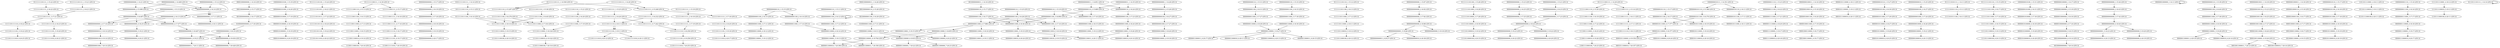 digraph G {
    "01111111101111_1-15:22-LEN:14" -> "11111111011111_2-16:22-LEN:14";
    "00000000000000_1-15:12-LEN:14" -> "00000000000000_2-16:14-LEN:14";
    "00000000101000_2-16:20-LEN:14" -> "00000001010000_3-17:19-LEN:14";
    "11111111011011_2-16:21-LEN:14" -> "11111110110111_3-17:22-LEN:14";
    "00000010100000_4-18:19-LEN:14" -> "00000101000001_5-19:19-LEN:14";
    "10000000010100_1-15:19-LEN:14" -> "00000000101000_2-16:20-LEN:14";
    "10000000000000_5-18:19-LEN:14" -> "00000000000000_6-19:454-LEN:14";
    "10000000000000_5-18:19-LEN:14" -> "00000000000001_6-19:21-LEN:14";
    "11111110011100_3-16:13-LEN:14" -> "11111100111000_4-17:13-LEN:14";
    "00000000000000_3-17:18-LEN:14" -> "00000000000000_4-18:18-LEN:14";
    "11111101111110_4-18:22-LEN:14" -> "11111011111101_5-19:22-LEN:14";
    "01111110111100_3-16:14-LEN:14" -> "11111101111001_4-18:14-LEN:14";
    "01111110111100_3-16:14-LEN:14" -> "11111101111000_4-17:316-LEN:14";
    "00000000110001_5-19:26-LEN:14" -> "00000001100011_6-20:11-LEN:14";
    "00000000110001_5-19:26-LEN:14" -> "00000001100010_6-20:14-LEN:14";
    "00000000000010_5-18:14-LEN:14" -> "00000000000100_6-19:14-LEN:14";
    "00000000000010_2-15:28-LEN:14" -> "00000000000100_3-16:27-LEN:14";
    "11111111011111_2-16:22-LEN:14" -> "11111110111111_3-17:21-LEN:14";
    "00000000110000_4-18:30-LEN:14" -> "00000001100001_5-19:27-LEN:14";
    "11111111011100_2-16:13-LEN:14" -> "11111110111000_3-17:12-LEN:14";
    "00000000001100_2-16:28-LEN:14" -> "00000000011000_4-17:886-LEN:14";
    "00000000001100_2-16:28-LEN:14" -> "00000000011000_4-18:36-LEN:14";
    "00000000001100_2-16:28-LEN:14" -> "00000000011001_4-17:16-LEN:14";
    "00000001100000_6-19:93-LEN:14" -> "00000011000001_7-20:22-LEN:14";
    "00000001100000_6-19:93-LEN:14" -> "00000011000000_7-20:23-LEN:14";
    "00000000000000_1-15:87-LEN:14" -> "00000000000000_2-16:92-LEN:14";
    "11110011100010_6-19:14-LEN:14" -> "11100111000100_7-20:16-LEN:14";
    "11111110110000_3-17:28-LEN:14" -> "11111101100001_4-18:30-LEN:14";
    "00000000001100_2-16:12-LEN:14" -> "00000000011000_3-17:12-LEN:14";
    "00000000000000_3-17:23-LEN:14" -> "00000000000000_4-18:24-LEN:14";
    "00000000000110_1-15:25-LEN:14" -> "00000000001100_2-16:28-LEN:14";
    "00000000000000_4-18:25-LEN:14" -> "00000000000000_5-19:21-LEN:14";
    "11111110011110_2-15:20-LEN:14" -> "11111100111100_3-16:19-LEN:14";
    "00100000000000_3-16:17-LEN:14" -> "01000000000000_4-17:18-LEN:14";
    "00000000000110_1-15:15-LEN:14" -> "00000000001100_2-16:15-LEN:14";
    "00000000101110_2-15:368-LEN:14" -> "00000001011100_3-16:374-LEN:14";
    "00000011110000_4-18:20-LEN:14" -> "00000111100001_5-19:17-LEN:14";
    "00000100011000_4-17:19-LEN:14" -> "00001000110000_5-18:17-LEN:14";
    "00000000000001_1-14:28-LEN:14" -> "00000000000010_2-15:28-LEN:14";
    "00000000000000_4-18:24-LEN:14" -> "00000000000000_5-19:23-LEN:14";
    "00001011100001_5-19:11-LEN:14" -> "00010111000010_6-20:11-LEN:14";
    "01111111101110_1-15:12-LEN:14" -> "11111111011100_2-16:13-LEN:14";
    "00000000101110_2-16:11-LEN:14" -> "00000001011100_3-17:11-LEN:14";
    "10000000010110_1-15:27-LEN:14" -> "00000000101100_2-16:30-LEN:14";
    "00001011100001_6-19:354-LEN:14" -> "00010111000010_7-20:357-LEN:14";
    "11110111100010_6-19:322-LEN:14" -> "11101111000100_7-20:314-LEN:14";
    "11111111011111_2-16:21-LEN:14" -> "11111110111111_3-17:21-LEN:14";
    "00000000000100_2-16:27-LEN:14" -> "00000000001000_3-17:24-LEN:14";
    "00000000001000_3-17:24-LEN:14" -> "00000000010000_4-18:26-LEN:14";
    "11111110111000_3-17:12-LEN:14" -> "11111101110001_4-18:11-LEN:14";
    "00000000000110_1-15:31-LEN:14" -> "00000000001100_2-16:31-LEN:14";
    "11110111111101_6-19:258-LEN:14" -> "11101111111010_7-20:253-LEN:14";
    "00000000011000_3-17:27-LEN:14" -> "00000000110000_4-18:28-LEN:14";
    "01111111011111_1-15:25-LEN:14" -> "11111110111111_2-16:26-LEN:14";
    "11111110111111_2-16:18-LEN:14" -> "11111101111111_3-17:19-LEN:14";
    "00000000001100_2-16:31-LEN:14" -> "00000000011000_3-17:27-LEN:14";
    "11111110111111_2-16:26-LEN:14" -> "11111101111110_4-18:11-LEN:14";
    "11111110111111_2-16:26-LEN:14" -> "11111101111111_4-17:242-LEN:14";
    "11111101011110_2-15:11-LEN:14" -> "11111010111100_3-16:11-LEN:14";
    "00000000001100_3-17:23-LEN:14" -> "00000000011000_4-18:24-LEN:14";
    "00000101110000_4-18:11-LEN:14" -> "00001011100001_5-19:11-LEN:14";
    "00000000011000_3-17:12-LEN:14" -> "00000000110000_4-18:14-LEN:14";
    "00000000000000_3-17:82-LEN:14" -> "00000000000000_4-18:88-LEN:14";
    "11111101111110_4-18:11-LEN:14" -> "11111011111101_5-19:11-LEN:14";
    "00000000011000_4-18:15-LEN:14" -> "00000000110001_5-19:12-LEN:14";
    "11111111011100_2-16:17-LEN:14" -> "11111110111000_3-17:14-LEN:14";
    "00000000001100_2-16:12-LEN:14" -> "00000000001100_2-16:12-LEN:14";
    "11111111001110_2-15:13-LEN:14" -> "11111110011100_3-16:13-LEN:14";
    "10111111011110_2-15:11-LEN:14" -> "01111110111100_3-16:14-LEN:14";
    "00000010001100_3-16:20-LEN:14" -> "00000100011000_4-17:19-LEN:14";
    "00000000000000_2-16:14-LEN:14" -> "00000000000000_3-17:11-LEN:14";
    "00000001011000_3-17:29-LEN:14" -> "00000010110000_4-18:27-LEN:14";
    "00000000000000_6-19:454-LEN:14" -> "00000000000000_7-20:428-LEN:14";
    "11111101111111_3-17:19-LEN:14" -> "11111011111110_5-18:258-LEN:14";
    "11111110111111_3-17:21-LEN:14" -> "11111101111110_4-18:22-LEN:14";
    "11111101111110_4-18:23-LEN:14" -> "11111011111101_5-19:20-LEN:14";
    "00000010100000_4-18:30-LEN:14" -> "00000101000001_5-19:28-LEN:14";
    "00000001000000_2-15:19-LEN:14" -> "00000010000000_3-16:16-LEN:14";
    "00000000000000_2-16:43-LEN:14" -> "00000000000000_3-17:42-LEN:14";
    "00000000000000_2-16:19-LEN:14" -> "00000000000000_3-17:18-LEN:14";
    "01111111101100_1-15:28-LEN:14" -> "11111111011000_2-16:28-LEN:14";
    "00000000011000_3-17:11-LEN:14" -> "00000000110000_4-18:12-LEN:14";
    "00000001000000_1-14:11-LEN:14" -> "00000001000000_1-14:11-LEN:14";
    "11111001111000_4-17:22-LEN:14" -> "11110011110001_5-18:25-LEN:14";
    "00000010111000_4-18:19-LEN:14" -> "00000101110001_5-19:16-LEN:14";
    "11111011111101_5-19:11-LEN:14" -> "11110111111010_6-20:12-LEN:14";
    "00000000000110_1-15:39-LEN:14" -> "00000000001100_2-16:40-LEN:14";
    "00000000000001_4-17:14-LEN:14" -> "00000000000010_5-18:14-LEN:14";
    "00001001100001_6-19:26-LEN:14" -> "00010011000011_7-20:12-LEN:14";
    "00001001100001_6-19:26-LEN:14" -> "00010011000010_7-20:14-LEN:14";
    "11111110111111_3-16:232-LEN:14" -> "11111101111110_4-18:11-LEN:14";
    "11111110111111_3-16:232-LEN:14" -> "11111101111111_4-17:242-LEN:14";
    "00000000110000_5-18:855-LEN:14" -> "00000001100000_6-19:93-LEN:14";
    "00000000110000_5-18:855-LEN:14" -> "00000001100001_6-19:764-LEN:14";
    "00000000110000_5-18:855-LEN:14" -> "00000001100000_6-20:22-LEN:14";
    "10000000110000_5-18:31-LEN:14" -> "00000001100000_6-19:93-LEN:14";
    "10000000110000_5-18:31-LEN:14" -> "00000001100001_6-19:764-LEN:14";
    "10000000110000_5-18:31-LEN:14" -> "00000001100000_6-20:22-LEN:14";
    "00000000001100_3-16:894-LEN:14" -> "00000000011000_4-17:886-LEN:14";
    "00000000001100_3-16:894-LEN:14" -> "00000000011000_4-18:36-LEN:14";
    "00000000001100_3-16:894-LEN:14" -> "00000000011001_4-17:16-LEN:14";
    "00100000001100_3-16:29-LEN:14" -> "01000000011000_4-17:31-LEN:14";
    "00000000000000_3-17:11-LEN:14" -> "00000000000000_4-18:11-LEN:14";
    "01111111001111_1-14:29-LEN:14" -> "11111110011110_2-15:20-LEN:14";
    "01111111001111_1-14:29-LEN:14" -> "11111110011111_2-15:14-LEN:14";
    "11111101101110_4-18:24-LEN:14" -> "11111011011101_5-19:22-LEN:14";
    "00000010110000_4-18:27-LEN:14" -> "00000101100001_5-19:26-LEN:14";
    "00000000000000_1-15:44-LEN:14" -> "00000000000000_2-16:43-LEN:14";
    "00000000000001_5-19:23-LEN:14" -> "00000000000010_6-20:13-LEN:14";
    "11111101111001_4-18:14-LEN:14" -> "11111011110010_5-19:15-LEN:14";
    "00000001010000_3-17:19-LEN:14" -> "00000010100000_4-18:19-LEN:14";
    "00000010000110_2-15:18-LEN:14" -> "00000100001100_3-16:17-LEN:14";
    "00000000110010_5-18:16-LEN:14" -> "00000001100101_6-19:15-LEN:14";
    "01000000011000_4-17:31-LEN:14" -> "10000000110000_5-18:31-LEN:14";
    "00000001100001_5-19:13-LEN:14" -> "00000011000010_7-20:394-LEN:14";
    "00000001100001_5-19:13-LEN:14" -> "00000011000011_7-20:356-LEN:14";
    "11111101110001_4-18:15-LEN:14" -> "11111011100010_5-19:13-LEN:14";
    "00100000000011_1-14:16-LEN:14" -> "01000000000110_2-15:17-LEN:14";
    "00000000000100_6-19:14-LEN:14" -> "00000000001000_7-20:14-LEN:14";
    "00000000011000_3-17:38-LEN:14" -> "00000000110000_4-18:36-LEN:14";
    "00000001100001_6-19:764-LEN:14" -> "00000011000010_7-20:394-LEN:14";
    "00000001100001_6-19:764-LEN:14" -> "00000011000011_7-20:356-LEN:14";
    "11111011111101_5-19:20-LEN:14" -> "11110111111010_6-20:21-LEN:14";
    "11111011111110_5-18:258-LEN:14" -> "11110111111101_6-19:258-LEN:14";
    "00000101100001_5-19:19-LEN:14" -> "00001011000010_6-20:19-LEN:14";
    "00000000011000_4-17:886-LEN:14" -> "00000000110000_5-18:855-LEN:14";
    "00000000011000_4-17:886-LEN:14" -> "00000000110001_5-19:15-LEN:14";
    "00000000011000_4-17:886-LEN:14" -> "00000000110001_5-18:16-LEN:14";
    "11111110111100_3-16:276-LEN:14" -> "11111101111001_4-18:14-LEN:14";
    "11111110111100_3-16:276-LEN:14" -> "11111101111000_4-17:316-LEN:14";
    "10000000010111_1-14:351-LEN:14" -> "00000000101110_2-15:368-LEN:14";
    "10000000010111_1-14:351-LEN:14" -> "00000000101110_2-16:11-LEN:14";
    "11111001110001_5-18:15-LEN:14" -> "11110011100010_6-19:14-LEN:14";
    "00000111100001_5-19:17-LEN:14" -> "00001111000010_6-20:18-LEN:14";
    "00000001011000_3-17:18-LEN:14" -> "00000010110000_4-18:18-LEN:14";
    "10110111100010_5-19:11-LEN:14" -> "01101111000100_6-20:11-LEN:14";
    "11111101111110_4-18:20-LEN:14" -> "11111011111101_5-19:18-LEN:14";
    "00000000000000_5-18:467-LEN:14" -> "00000000000000_6-19:454-LEN:14";
    "00000000000000_5-18:467-LEN:14" -> "00000000000001_6-19:21-LEN:14";
    "01111111101111_1-15:21-LEN:14" -> "11111111011111_2-16:21-LEN:14";
    "00001000110000_5-18:17-LEN:14" -> "00010001100001_6-19:17-LEN:14";
    "00000000011000_3-17:30-LEN:14" -> "00000000110000_4-18:30-LEN:14";
    "00000000000000_3-16:497-LEN:14" -> "00000000000000_4-18:25-LEN:14";
    "00000000000000_3-16:497-LEN:14" -> "00000000000001_4-17:14-LEN:14";
    "00000000000000_3-16:497-LEN:14" -> "00000000000000_4-17:477-LEN:14";
    "00000000110000_4-18:14-LEN:14" -> "00000001100001_5-19:13-LEN:14";
    "00000000000001_5-19:66-LEN:14" -> "00000000000011_6-20:27-LEN:14";
    "00000000000001_5-19:66-LEN:14" -> "00000000000010_6-20:38-LEN:14";
    "11100111100010_6-19:26-LEN:14" -> "11001111000100_7-20:23-LEN:14";
    "00000101110000_5-18:377-LEN:14" -> "00001011100001_6-19:354-LEN:14";
    "00000101110000_5-18:377-LEN:14" -> "00001011100000_6-20:24-LEN:14";
    "00000000100110_2-15:23-LEN:14" -> "00000001001100_3-16:25-LEN:14";
    "11111100111111_4-17:16-LEN:14" -> "11111001111110_5-18:17-LEN:14";
    "00000001000110_2-15:18-LEN:14" -> "00000010001100_3-16:20-LEN:14";
    "00000000000000_1-15:17-LEN:14" -> "00000000000000_2-16:19-LEN:14";
    "00000000101000_2-16:31-LEN:14" -> "00000001010000_3-17:30-LEN:14";
    "11111011110010_5-19:15-LEN:14" -> "11110111100100_6-20:14-LEN:14";
    "00000000110000_4-18:12-LEN:14" -> "00000001100001_5-19:12-LEN:14";
    "00000000000000_5-19:21-LEN:14" -> "00000000000000_6-20:21-LEN:14";
    "10000000101110_1-15:17-LEN:14" -> "00000001011100_2-16:17-LEN:14";
    "01000000000110_2-15:17-LEN:14" -> "10000000001100_3-16:17-LEN:14";
    "00000000000000_2-16:92-LEN:14" -> "00000000000000_3-17:82-LEN:14";
    "00000000101100_2-16:18-LEN:14" -> "00000001011000_3-17:18-LEN:14";
    "00000001100001_5-19:27-LEN:14" -> "00000011000011_6-20:17-LEN:14";
    "00000001100001_5-19:27-LEN:14" -> "00000011000010_6-20:11-LEN:14";
    "00000000000000_5-19:22-LEN:14" -> "00000000000000_6-20:20-LEN:14";
    "11110011110001_5-18:25-LEN:14" -> "11100111100010_6-19:26-LEN:14";
    "00001000000000_1-14:16-LEN:14" -> "00010000000000_2-15:17-LEN:14";
    "00000001010000_3-17:30-LEN:14" -> "00000010100000_4-18:30-LEN:14";
    "01111111100111_1-14:30-LEN:14" -> "11111111001110_2-15:13-LEN:14";
    "01111111100111_1-14:30-LEN:14" -> "11111111001111_2-15:17-LEN:14";
    "00000000001100_2-16:33-LEN:14" -> "00000000011000_3-17:30-LEN:14";
    "01111110101111_1-14:11-LEN:14" -> "11111101011110_2-15:11-LEN:14";
    "00000000100001_5-19:21-LEN:14" -> "00000001000010_6-20:13-LEN:14";
    "00000000100000_1-14:17-LEN:14" -> "00000001000000_2-15:19-LEN:14";
    "00000000000000_2-16:13-LEN:14" -> "00000000000000_4-18:25-LEN:14";
    "00000000000000_2-16:13-LEN:14" -> "00000000000001_4-17:14-LEN:14";
    "00000000000000_2-16:13-LEN:14" -> "00000000000000_4-17:477-LEN:14";
    "00000000110000_4-18:28-LEN:14" -> "00000001100001_5-19:27-LEN:14";
    "00000000000110_1-15:19-LEN:14" -> "00000000001100_3-16:894-LEN:14";
    "00000000000110_1-15:19-LEN:14" -> "00000000001100_3-17:16-LEN:14";
    "00010000000110_2-15:28-LEN:14" -> "00100000001100_3-16:29-LEN:14";
    "11111111001111_2-15:17-LEN:14" -> "11111110011111_3-16:16-LEN:14";
    "00000000000000_4-18:88-LEN:14" -> "00000000000001_5-19:66-LEN:14";
    "00000000000000_4-18:88-LEN:14" -> "00000000000000_5-19:18-LEN:14";
    "00000000000000_2-15:496-LEN:14" -> "00000000000000_3-16:497-LEN:14";
    "11111100111111_3-16:11-LEN:14" -> "11111001111111_4-17:11-LEN:14";
    "01011111101111_1-14:14-LEN:14" -> "10111111011110_2-15:11-LEN:14";
    "00000000000001_6-19:21-LEN:14" -> "00000000000011_7-20:11-LEN:14";
    "11111110011111_3-16:16-LEN:14" -> "11111100111111_4-17:16-LEN:14";
    "00000000000000_1-15:12-LEN:14" -> "00000000000000_2-16:13-LEN:14";
    "00000010110000_4-18:18-LEN:14" -> "00000101100001_5-19:19-LEN:14";
    "00000000000110_1-15:15-LEN:14" -> "00000000001100_2-16:14-LEN:14";
    "00000000000000_4-18:24-LEN:14" -> "00000000000000_5-19:22-LEN:14";
    "01111111101101_1-15:24-LEN:14" -> "11111111011011_2-16:21-LEN:14";
    "00000000011100_2-16:16-LEN:14" -> "00000000111000_3-17:17-LEN:14";
    "00000000000000_4-17:477-LEN:14" -> "00000000000000_5-18:467-LEN:14";
    "10000000010110_1-15:17-LEN:14" -> "00000000101100_2-16:18-LEN:14";
    "00000010000000_3-16:16-LEN:14" -> "00000100000000_4-17:16-LEN:14";
    "00000101000001_5-19:19-LEN:14" -> "00001010000010_6-20:19-LEN:14";
    "00000000000011_1-14:851-LEN:14" -> "00000000000110_2-16:24-LEN:14";
    "00000000000011_1-14:851-LEN:14" -> "00000000000110_2-15:889-LEN:14";
    "00000000000000_4-18:44-LEN:14" -> "00000000000001_5-19:23-LEN:14";
    "00000000000000_4-18:44-LEN:14" -> "00000000000000_5-19:20-LEN:14";
    "10000000000000_1-14:21-LEN:14" -> "00000000000000_2-15:496-LEN:14";
    "10000000000000_1-14:21-LEN:14" -> "00000000000000_2-16:14-LEN:14";
    "00000100000000_4-17:16-LEN:14" -> "00001000000000_5-18:15-LEN:14";
    "00000000000000_5-19:20-LEN:14" -> "00000000000000_6-20:19-LEN:14";
    "00000000011000_4-18:36-LEN:14" -> "00000000110001_5-19:33-LEN:14";
    "00000000110000_4-18:36-LEN:14" -> "00000001100001_5-19:28-LEN:14";
    "00000001100001_5-19:28-LEN:14" -> "00000011000011_6-20:16-LEN:14";
    "00000001100001_5-19:28-LEN:14" -> "00000011000010_6-20:14-LEN:14";
    "10000000011110_1-15:23-LEN:14" -> "00000000111100_2-16:22-LEN:14";
    "11111101111110_4-18:11-LEN:14" -> "11111011111101_5-19:11-LEN:14";
    "01111111011110_1-15:21-LEN:14" -> "11111110111100_2-16:20-LEN:14";
    "11111011111101_5-19:22-LEN:14" -> "11110111111010_6-20:25-LEN:14";
    "00000000110001_5-19:33-LEN:14" -> "00000001100010_6-20:24-LEN:14";
    "00000000110001_5-19:33-LEN:14" -> "00000001100011_6-20:11-LEN:14";
    "00000001011100_3-16:374-LEN:14" -> "00000010111000_4-18:19-LEN:14";
    "00000001011100_3-16:374-LEN:14" -> "00000010111000_4-17:377-LEN:14";
    "00000000001000_4-17:27-LEN:14" -> "00000000010000_5-18:26-LEN:14";
    "00000000000110_2-16:24-LEN:14" -> "00000000001100_3-17:23-LEN:14";
    "00000011100001_5-19:17-LEN:14" -> "00000111000010_6-20:17-LEN:14";
    "11111001111110_5-18:17-LEN:14" -> "11110011111101_6-19:17-LEN:14";
    "11111011000010_5-19:32-LEN:14" -> "11110110000100_6-20:33-LEN:14";
    "00000000000110_1-15:33-LEN:14" -> "00000000001100_2-16:33-LEN:14";
    "00000000010000_4-18:26-LEN:14" -> "00000000100001_5-19:21-LEN:14";
    "01000000000000_4-17:18-LEN:14" -> "10000000000000_5-18:19-LEN:14";
    "11111011111101_5-19:18-LEN:14" -> "11110111111010_6-20:17-LEN:14";
    "00000000001100_2-16:40-LEN:14" -> "00000000011000_3-17:38-LEN:14";
    "00000000011001_4-17:16-LEN:14" -> "00000000110010_5-18:16-LEN:14";
    "01111111101111_1-14:500-LEN:14" -> "11111111011111_2-15:248-LEN:14";
    "01111111101111_1-14:500-LEN:14" -> "11111111011110_2-15:287-LEN:14";
    "00000101100001_5-19:26-LEN:14" -> "00001011000010_6-20:25-LEN:14";
    "11111111011111_2-15:248-LEN:14" -> "11111110111111_3-16:232-LEN:14";
    "11111111011111_2-15:248-LEN:14" -> "11111110111111_3-17:18-LEN:14";
    "00000000010000_5-18:26-LEN:14" -> "00000000100001_6-19:18-LEN:14";
    "00000000111000_3-17:17-LEN:14" -> "00000001110000_4-18:18-LEN:14";
    "10000000001110_1-15:16-LEN:14" -> "00000000011100_2-16:16-LEN:14";
    "00010000000000_6-19:14-LEN:14" -> "00100000000000_7-20:14-LEN:14";
    "00000000101100_2-16:30-LEN:14" -> "00000001011000_3-17:29-LEN:14";
    "11111110111100_2-16:40-LEN:14" -> "11111101111001_4-18:14-LEN:14";
    "11111110111100_2-16:40-LEN:14" -> "11111101111000_4-17:316-LEN:14";
    "11111001111111_4-17:11-LEN:14" -> "11110011111110_5-18:13-LEN:14";
    "00000000000000_1-15:23-LEN:14" -> "00000000000000_2-16:25-LEN:14";
    "00000000000100_3-16:27-LEN:14" -> "00000000001000_4-17:27-LEN:14";
    "00000000000000_1-15:13-LEN:14" -> "00000000000000_3-16:497-LEN:14";
    "10000000001100_3-16:17-LEN:14" -> "00000000011000_4-17:886-LEN:14";
    "10000000001100_3-16:17-LEN:14" -> "00000000011000_4-18:36-LEN:14";
    "10000000001100_3-16:17-LEN:14" -> "00000000011001_4-17:16-LEN:14";
    "00000000011000_4-18:24-LEN:14" -> "00000000110001_5-19:26-LEN:14";
    "11111101111000_4-17:316-LEN:14" -> "11111011110001_5-18:324-LEN:14";
    "01111111101110_1-15:15-LEN:14" -> "11111111011100_2-16:17-LEN:14";
    "11111100111000_4-17:13-LEN:14" -> "11111001110001_5-18:15-LEN:14";
    "00000000011000_3-17:14-LEN:14" -> "00000000110000_4-18:14-LEN:14";
    "11111100111100_3-16:19-LEN:14" -> "11111001111000_4-17:22-LEN:14";
    "11111110110111_3-17:22-LEN:14" -> "11111101101110_4-18:24-LEN:14";
    "11111110111111_3-17:21-LEN:14" -> "11111101111110_4-18:23-LEN:14";
    "00000000100011_1-14:16-LEN:14" -> "00000001000110_2-15:18-LEN:14";
    "00000001110000_4-18:18-LEN:14" -> "00000011100001_5-19:17-LEN:14";
    "00000010111000_4-17:377-LEN:14" -> "00000101110000_5-18:377-LEN:14";
    "11111101110001_4-18:11-LEN:14" -> "11111011100010_5-19:12-LEN:14";
    "00010000110000_5-18:17-LEN:14" -> "00100001100001_6-19:15-LEN:14";
    "11111110111111_3-17:18-LEN:14" -> "11111101111110_4-18:20-LEN:14";
    "00000000000000_5-19:23-LEN:14" -> "00000000000000_6-20:22-LEN:14";
    "00000001000011_1-14:18-LEN:14" -> "00000010000110_2-15:18-LEN:14";
    "10000000000011_1-14:35-LEN:14" -> "00000000000110_2-16:24-LEN:14";
    "10000000000011_1-14:35-LEN:14" -> "00000000000110_2-15:889-LEN:14";
    "00000001011100_2-16:17-LEN:14" -> "00000010111000_4-18:19-LEN:14";
    "00000001011100_2-16:17-LEN:14" -> "00000010111000_4-17:377-LEN:14";
    "00000101110001_5-19:16-LEN:14" -> "00001011100010_6-20:16-LEN:14";
    "00000000001100_3-17:16-LEN:14" -> "00000000011000_4-18:15-LEN:14";
    "11110011111101_6-19:17-LEN:14" -> "11100111111010_7-20:19-LEN:14";
    "00001000000000_5-18:15-LEN:14" -> "00010000000000_6-19:14-LEN:14";
    "00010000000000_2-15:17-LEN:14" -> "00100000000000_3-16:17-LEN:14";
    "11111101111111_4-17:242-LEN:14" -> "11111011111110_5-18:258-LEN:14";
    "00000000000110_2-15:889-LEN:14" -> "00000000001100_3-16:894-LEN:14";
    "00000000000110_2-15:889-LEN:14" -> "00000000001100_3-17:16-LEN:14";
    "10000000010100_1-15:31-LEN:14" -> "00000000101000_2-16:31-LEN:14";
    "11111011110001_5-18:324-LEN:14" -> "11110111100010_6-19:322-LEN:14";
    "11111110011111_2-15:14-LEN:14" -> "11111100111111_3-16:11-LEN:14";
    "00000000000000_2-16:25-LEN:14" -> "00000000000000_3-17:25-LEN:14";
    "11111111101111_1-14:20-LEN:14" -> "11111111011111_2-15:248-LEN:14";
    "11111111101111_1-14:20-LEN:14" -> "11111111011110_2-15:287-LEN:14";
    "11110111100010_5-19:11-LEN:14" -> "11101111000100_6-20:11-LEN:14";
    "00000001100001_5-19:27-LEN:14" -> "00000011000010_6-20:13-LEN:14";
    "00000001100001_5-19:27-LEN:14" -> "00000011000011_6-20:15-LEN:14";
    "00000000001100_2-16:14-LEN:14" -> "00000000011000_3-17:14-LEN:14";
    "00000000000000_1-14:469-LEN:14" -> "00000000000000_2-15:496-LEN:14";
    "00000000000000_1-14:469-LEN:14" -> "00000000000000_2-16:14-LEN:14";
    "00001000011000_4-17:17-LEN:14" -> "00010000110000_5-18:17-LEN:14";
    "01110111101111_1-14:14-LEN:14" -> "01110111101111_1-14:14-LEN:14";
    "11111011100010_5-19:12-LEN:14" -> "11110111000100_6-20:12-LEN:14";
    "00000100001100_3-16:17-LEN:14" -> "00001000011000_4-17:17-LEN:14";
    "00000101000001_5-19:28-LEN:14" -> "00001010000010_6-20:28-LEN:14";
    "11111110111000_3-17:14-LEN:14" -> "11111101110001_4-18:15-LEN:14";
    "00000000001100_2-16:15-LEN:14" -> "00000000011000_3-17:11-LEN:14";
    "00000000000000_3-17:42-LEN:14" -> "00000000000000_4-18:44-LEN:14";
    "00000000000010_1-15:25-LEN:14" -> "00000000000100_2-16:27-LEN:14";
    "00000000000000_4-18:18-LEN:14" -> "00000000000000_5-19:19-LEN:14";
    "11111011110001_4-18:12-LEN:14" -> "11110111100010_5-19:11-LEN:14";
    "11111011100010_5-19:13-LEN:14" -> "11110111000100_6-20:13-LEN:14";
    "01111111011110_1-15:38-LEN:14" -> "11111110111100_2-16:40-LEN:14";
    "00000000000000_5-19:19-LEN:14" -> "00000000000000_6-20:17-LEN:14";
    "00000001001100_3-16:25-LEN:14" -> "00000010011000_4-17:27-LEN:14";
    "00000001111000_3-17:21-LEN:14" -> "00000011110000_4-18:20-LEN:14";
    "00000100110000_5-18:26-LEN:14" -> "00001001100001_6-19:26-LEN:14";
    "01111111011111_1-15:19-LEN:14" -> "11111110111111_2-16:18-LEN:14";
    "11011011110001_4-18:11-LEN:14" -> "10110111100010_5-19:11-LEN:14";
    "00000001011100_3-17:11-LEN:14" -> "00000010111000_4-18:11-LEN:14";
    "11111101111000_3-17:19-LEN:14" -> "11111011110001_5-18:324-LEN:14";
    "00000000000000_3-17:25-LEN:14" -> "00000000000000_4-18:24-LEN:14";
    "11111101100001_4-18:30-LEN:14" -> "11111011000010_5-19:32-LEN:14";
    "00000010011000_4-17:27-LEN:14" -> "00000100110000_5-18:26-LEN:14";
    "00000000000110_1-15:11-LEN:14" -> "00000000001100_2-16:12-LEN:14";
    "00000000000000_1-15:21-LEN:14" -> "00000000000000_2-16:23-LEN:14";
    "11111011111101_5-19:11-LEN:14" -> "11110111111010_6-20:11-LEN:14";
    "11111111011000_2-16:28-LEN:14" -> "11111110110000_3-17:28-LEN:14";
    "00000000111100_2-16:22-LEN:14" -> "00000001111000_3-17:21-LEN:14";
    "00000000000000_2-16:23-LEN:14" -> "00000000000000_3-17:23-LEN:14";
    "11111110111100_2-16:20-LEN:14" -> "11111101111000_3-17:19-LEN:14";
    "00001000000011_1-14:26-LEN:14" -> "00010000000110_2-15:28-LEN:14";
    "00000000010011_1-14:18-LEN:14" -> "00000000100110_2-15:23-LEN:14";
    "11111111011110_2-15:287-LEN:14" -> "11111110111100_3-16:276-LEN:14";
    "00000000110001_5-18:16-LEN:14" -> "00000001100011_6-19:11-LEN:14";
    "00000000000000_2-16:14-LEN:14" -> "00000000000000_3-17:11-LEN:14";
    "11111011011101_5-19:22-LEN:14" -> "11110110111010_6-20:22-LEN:14";
}
